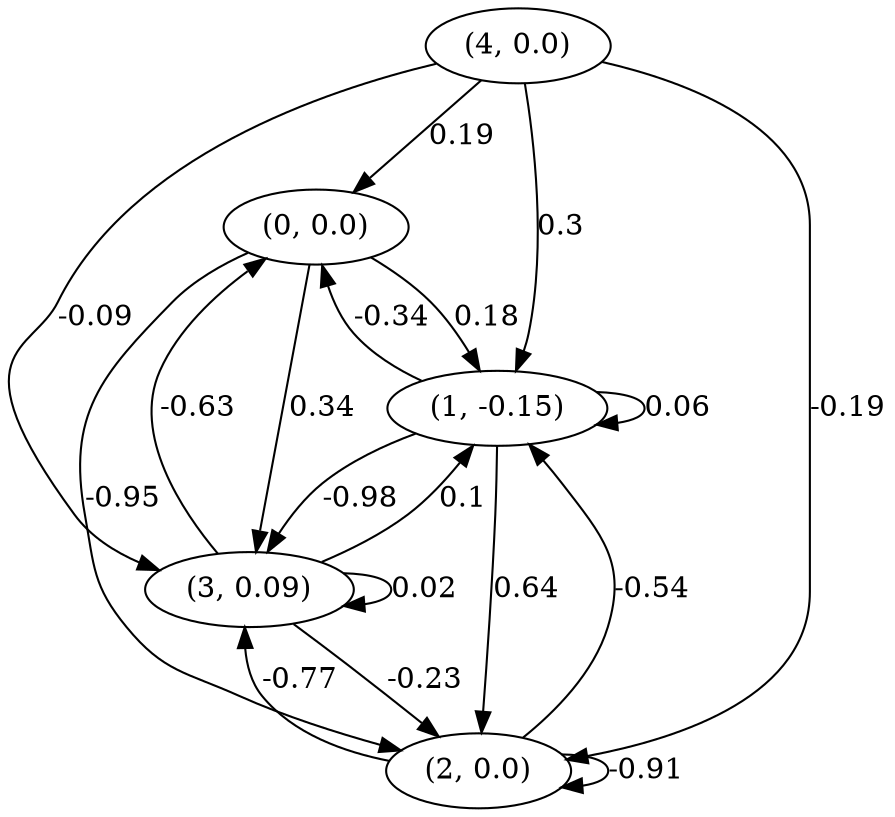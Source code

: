 digraph {
    0 [ label = "(0, 0.0)" ]
    1 [ label = "(1, -0.15)" ]
    2 [ label = "(2, 0.0)" ]
    3 [ label = "(3, 0.09)" ]
    4 [ label = "(4, 0.0)" ]
    1 -> 1 [ label = "0.06" ]
    2 -> 2 [ label = "-0.91" ]
    3 -> 3 [ label = "0.02" ]
    1 -> 0 [ label = "-0.34" ]
    3 -> 0 [ label = "-0.63" ]
    4 -> 0 [ label = "0.19" ]
    0 -> 1 [ label = "0.18" ]
    2 -> 1 [ label = "-0.54" ]
    3 -> 1 [ label = "0.1" ]
    4 -> 1 [ label = "0.3" ]
    0 -> 2 [ label = "-0.95" ]
    1 -> 2 [ label = "0.64" ]
    3 -> 2 [ label = "-0.23" ]
    4 -> 2 [ label = "-0.19" ]
    0 -> 3 [ label = "0.34" ]
    1 -> 3 [ label = "-0.98" ]
    2 -> 3 [ label = "-0.77" ]
    4 -> 3 [ label = "-0.09" ]
}

